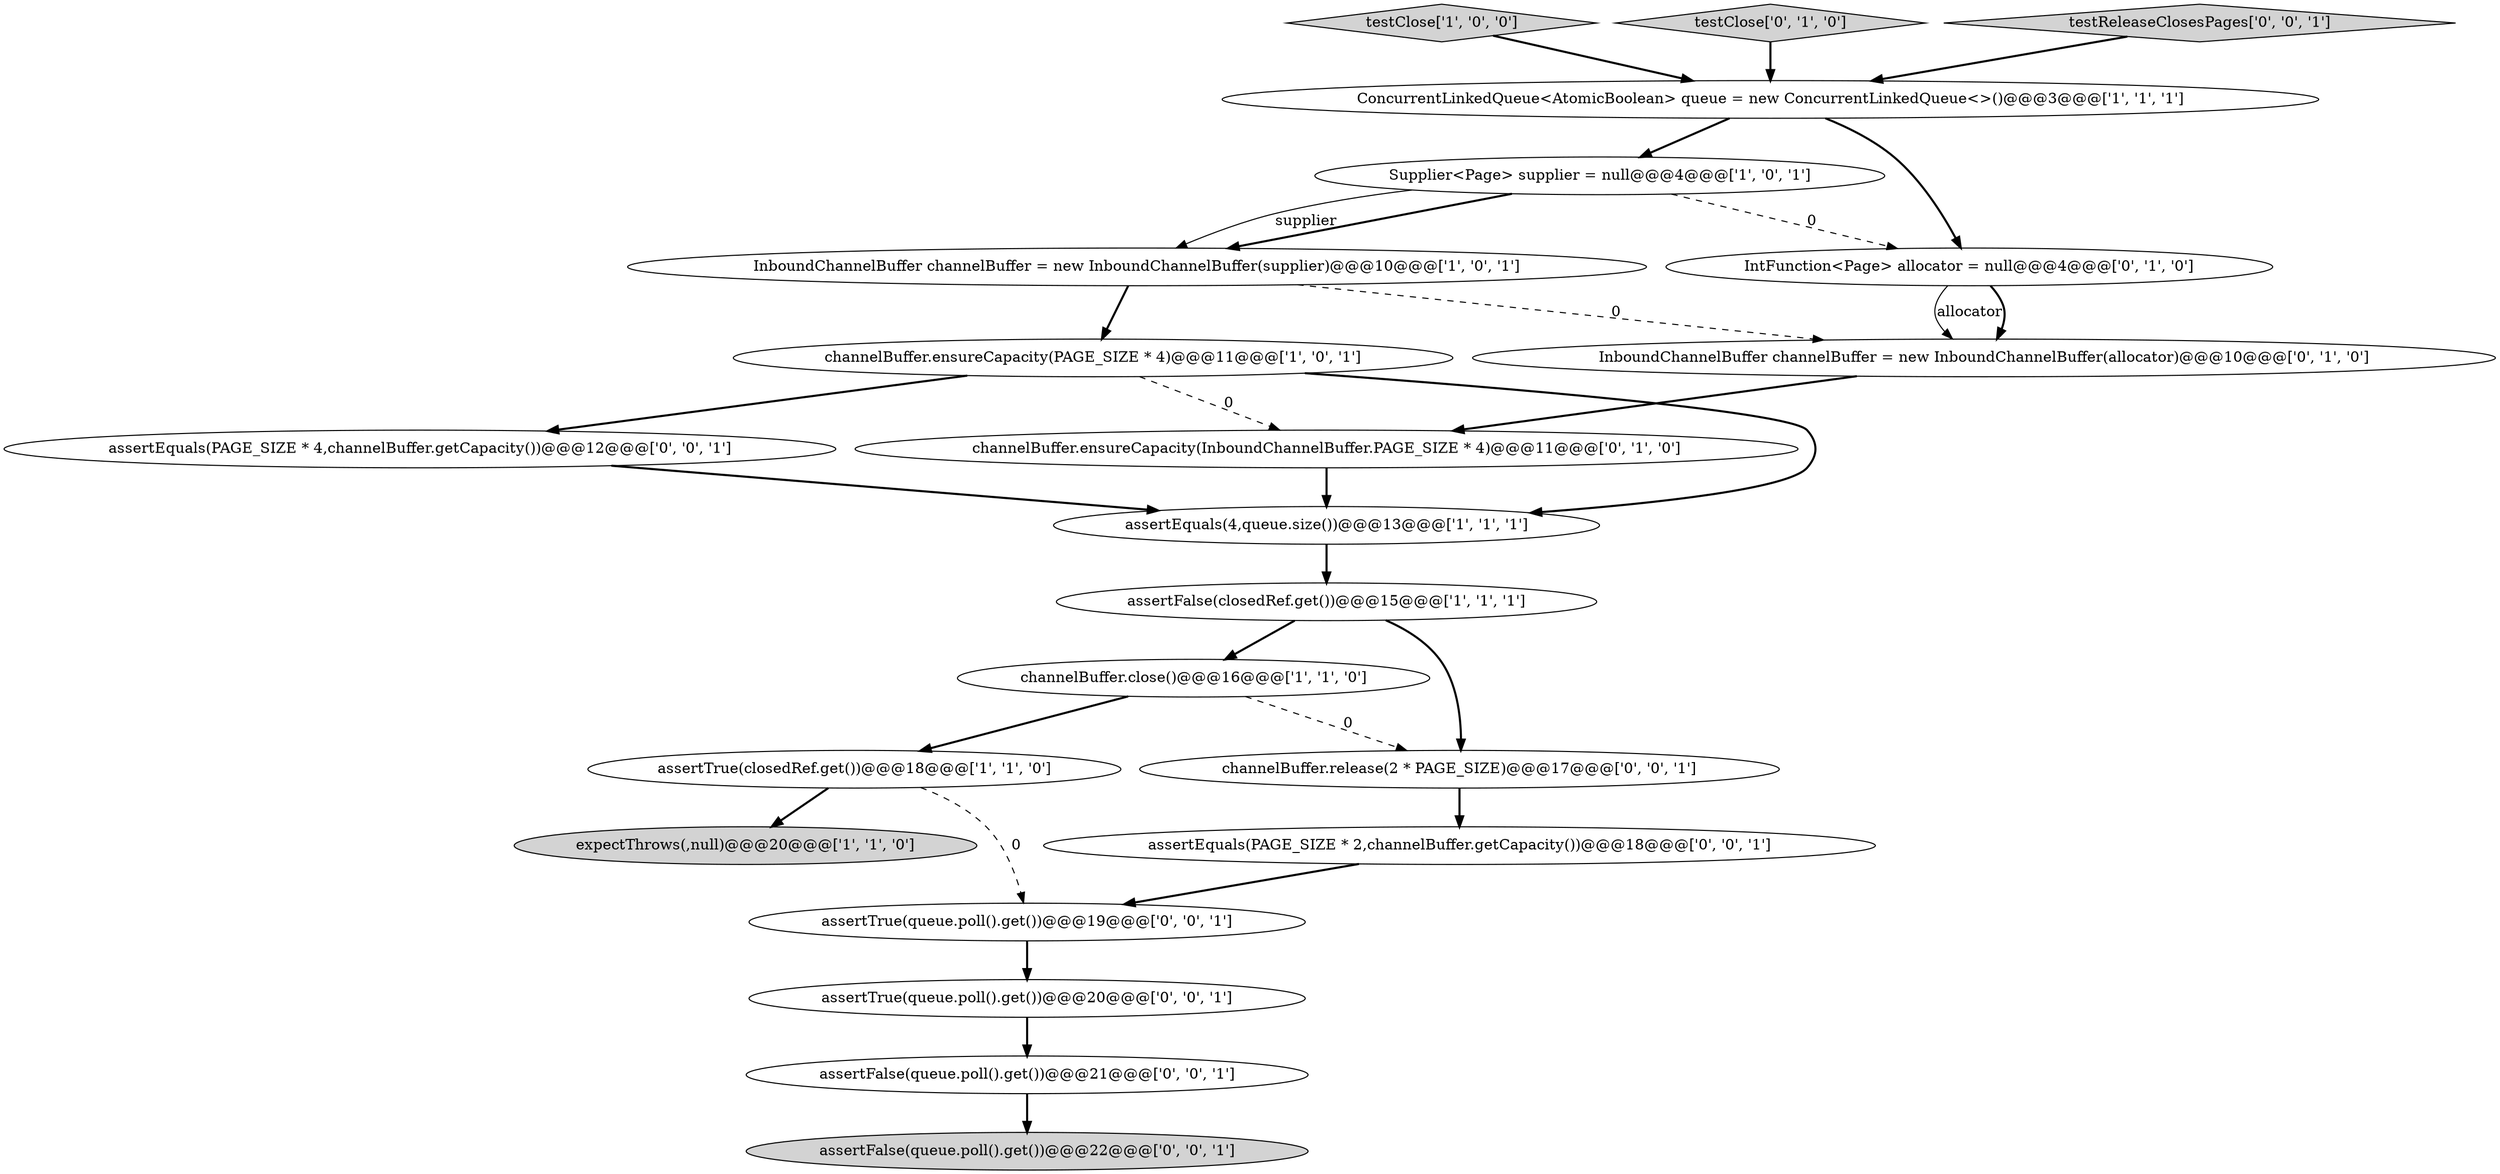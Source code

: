 digraph {
13 [style = filled, label = "InboundChannelBuffer channelBuffer = new InboundChannelBuffer(allocator)@@@10@@@['0', '1', '0']", fillcolor = white, shape = ellipse image = "AAA1AAABBB2BBB"];
9 [style = filled, label = "channelBuffer.close()@@@16@@@['1', '1', '0']", fillcolor = white, shape = ellipse image = "AAA0AAABBB1BBB"];
16 [style = filled, label = "assertEquals(PAGE_SIZE * 2,channelBuffer.getCapacity())@@@18@@@['0', '0', '1']", fillcolor = white, shape = ellipse image = "AAA0AAABBB3BBB"];
4 [style = filled, label = "expectThrows(,null)@@@20@@@['1', '1', '0']", fillcolor = lightgray, shape = ellipse image = "AAA0AAABBB1BBB"];
2 [style = filled, label = "InboundChannelBuffer channelBuffer = new InboundChannelBuffer(supplier)@@@10@@@['1', '0', '1']", fillcolor = white, shape = ellipse image = "AAA0AAABBB1BBB"];
19 [style = filled, label = "assertTrue(queue.poll().get())@@@19@@@['0', '0', '1']", fillcolor = white, shape = ellipse image = "AAA0AAABBB3BBB"];
0 [style = filled, label = "assertFalse(closedRef.get())@@@15@@@['1', '1', '1']", fillcolor = white, shape = ellipse image = "AAA0AAABBB1BBB"];
8 [style = filled, label = "channelBuffer.ensureCapacity(PAGE_SIZE * 4)@@@11@@@['1', '0', '1']", fillcolor = white, shape = ellipse image = "AAA0AAABBB1BBB"];
12 [style = filled, label = "channelBuffer.ensureCapacity(InboundChannelBuffer.PAGE_SIZE * 4)@@@11@@@['0', '1', '0']", fillcolor = white, shape = ellipse image = "AAA1AAABBB2BBB"];
1 [style = filled, label = "ConcurrentLinkedQueue<AtomicBoolean> queue = new ConcurrentLinkedQueue<>()@@@3@@@['1', '1', '1']", fillcolor = white, shape = ellipse image = "AAA0AAABBB1BBB"];
20 [style = filled, label = "channelBuffer.release(2 * PAGE_SIZE)@@@17@@@['0', '0', '1']", fillcolor = white, shape = ellipse image = "AAA0AAABBB3BBB"];
5 [style = filled, label = "Supplier<Page> supplier = null@@@4@@@['1', '0', '1']", fillcolor = white, shape = ellipse image = "AAA0AAABBB1BBB"];
15 [style = filled, label = "assertEquals(PAGE_SIZE * 4,channelBuffer.getCapacity())@@@12@@@['0', '0', '1']", fillcolor = white, shape = ellipse image = "AAA0AAABBB3BBB"];
17 [style = filled, label = "assertFalse(queue.poll().get())@@@21@@@['0', '0', '1']", fillcolor = white, shape = ellipse image = "AAA0AAABBB3BBB"];
6 [style = filled, label = "testClose['1', '0', '0']", fillcolor = lightgray, shape = diamond image = "AAA0AAABBB1BBB"];
21 [style = filled, label = "assertFalse(queue.poll().get())@@@22@@@['0', '0', '1']", fillcolor = lightgray, shape = ellipse image = "AAA0AAABBB3BBB"];
11 [style = filled, label = "IntFunction<Page> allocator = null@@@4@@@['0', '1', '0']", fillcolor = white, shape = ellipse image = "AAA1AAABBB2BBB"];
10 [style = filled, label = "testClose['0', '1', '0']", fillcolor = lightgray, shape = diamond image = "AAA0AAABBB2BBB"];
3 [style = filled, label = "assertTrue(closedRef.get())@@@18@@@['1', '1', '0']", fillcolor = white, shape = ellipse image = "AAA0AAABBB1BBB"];
14 [style = filled, label = "assertTrue(queue.poll().get())@@@20@@@['0', '0', '1']", fillcolor = white, shape = ellipse image = "AAA0AAABBB3BBB"];
18 [style = filled, label = "testReleaseClosesPages['0', '0', '1']", fillcolor = lightgray, shape = diamond image = "AAA0AAABBB3BBB"];
7 [style = filled, label = "assertEquals(4,queue.size())@@@13@@@['1', '1', '1']", fillcolor = white, shape = ellipse image = "AAA0AAABBB1BBB"];
5->2 [style = bold, label=""];
3->19 [style = dashed, label="0"];
12->7 [style = bold, label=""];
14->17 [style = bold, label=""];
20->16 [style = bold, label=""];
17->21 [style = bold, label=""];
16->19 [style = bold, label=""];
9->3 [style = bold, label=""];
0->9 [style = bold, label=""];
11->13 [style = solid, label="allocator"];
15->7 [style = bold, label=""];
5->11 [style = dashed, label="0"];
2->8 [style = bold, label=""];
1->11 [style = bold, label=""];
10->1 [style = bold, label=""];
0->20 [style = bold, label=""];
13->12 [style = bold, label=""];
8->12 [style = dashed, label="0"];
7->0 [style = bold, label=""];
11->13 [style = bold, label=""];
9->20 [style = dashed, label="0"];
8->7 [style = bold, label=""];
18->1 [style = bold, label=""];
19->14 [style = bold, label=""];
6->1 [style = bold, label=""];
5->2 [style = solid, label="supplier"];
3->4 [style = bold, label=""];
8->15 [style = bold, label=""];
2->13 [style = dashed, label="0"];
1->5 [style = bold, label=""];
}
